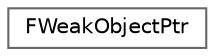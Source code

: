 digraph "Graphical Class Hierarchy"
{
 // INTERACTIVE_SVG=YES
 // LATEX_PDF_SIZE
  bgcolor="transparent";
  edge [fontname=Helvetica,fontsize=10,labelfontname=Helvetica,labelfontsize=10];
  node [fontname=Helvetica,fontsize=10,shape=box,height=0.2,width=0.4];
  rankdir="LR";
  Node0 [id="Node000000",label="FWeakObjectPtr",height=0.2,width=0.4,color="grey40", fillcolor="white", style="filled",URL="$d2/dbe/structFWeakObjectPtr.html",tooltip="FWeakObjectPtr is a weak pointer to a UObject."];
}
